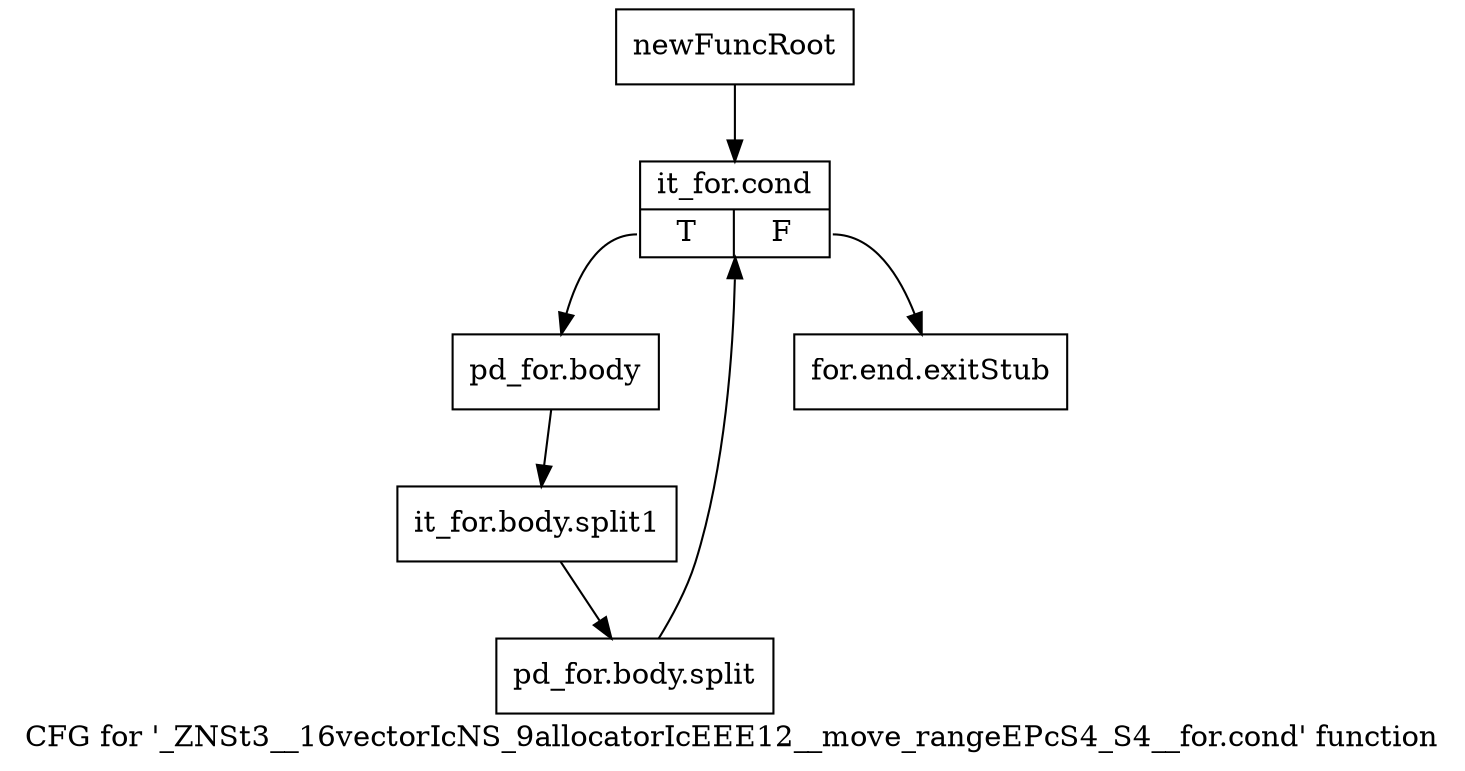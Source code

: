 digraph "CFG for '_ZNSt3__16vectorIcNS_9allocatorIcEEE12__move_rangeEPcS4_S4__for.cond' function" {
	label="CFG for '_ZNSt3__16vectorIcNS_9allocatorIcEEE12__move_rangeEPcS4_S4__for.cond' function";

	Node0x9d522b0 [shape=record,label="{newFuncRoot}"];
	Node0x9d522b0 -> Node0x9d55720;
	Node0x9d55270 [shape=record,label="{for.end.exitStub}"];
	Node0x9d55720 [shape=record,label="{it_for.cond|{<s0>T|<s1>F}}"];
	Node0x9d55720:s0 -> Node0x9d55770;
	Node0x9d55720:s1 -> Node0x9d55270;
	Node0x9d55770 [shape=record,label="{pd_for.body}"];
	Node0x9d55770 -> Node0xd007480;
	Node0xd007480 [shape=record,label="{it_for.body.split1}"];
	Node0xd007480 -> Node0x9b9a470;
	Node0x9b9a470 [shape=record,label="{pd_for.body.split}"];
	Node0x9b9a470 -> Node0x9d55720;
}
